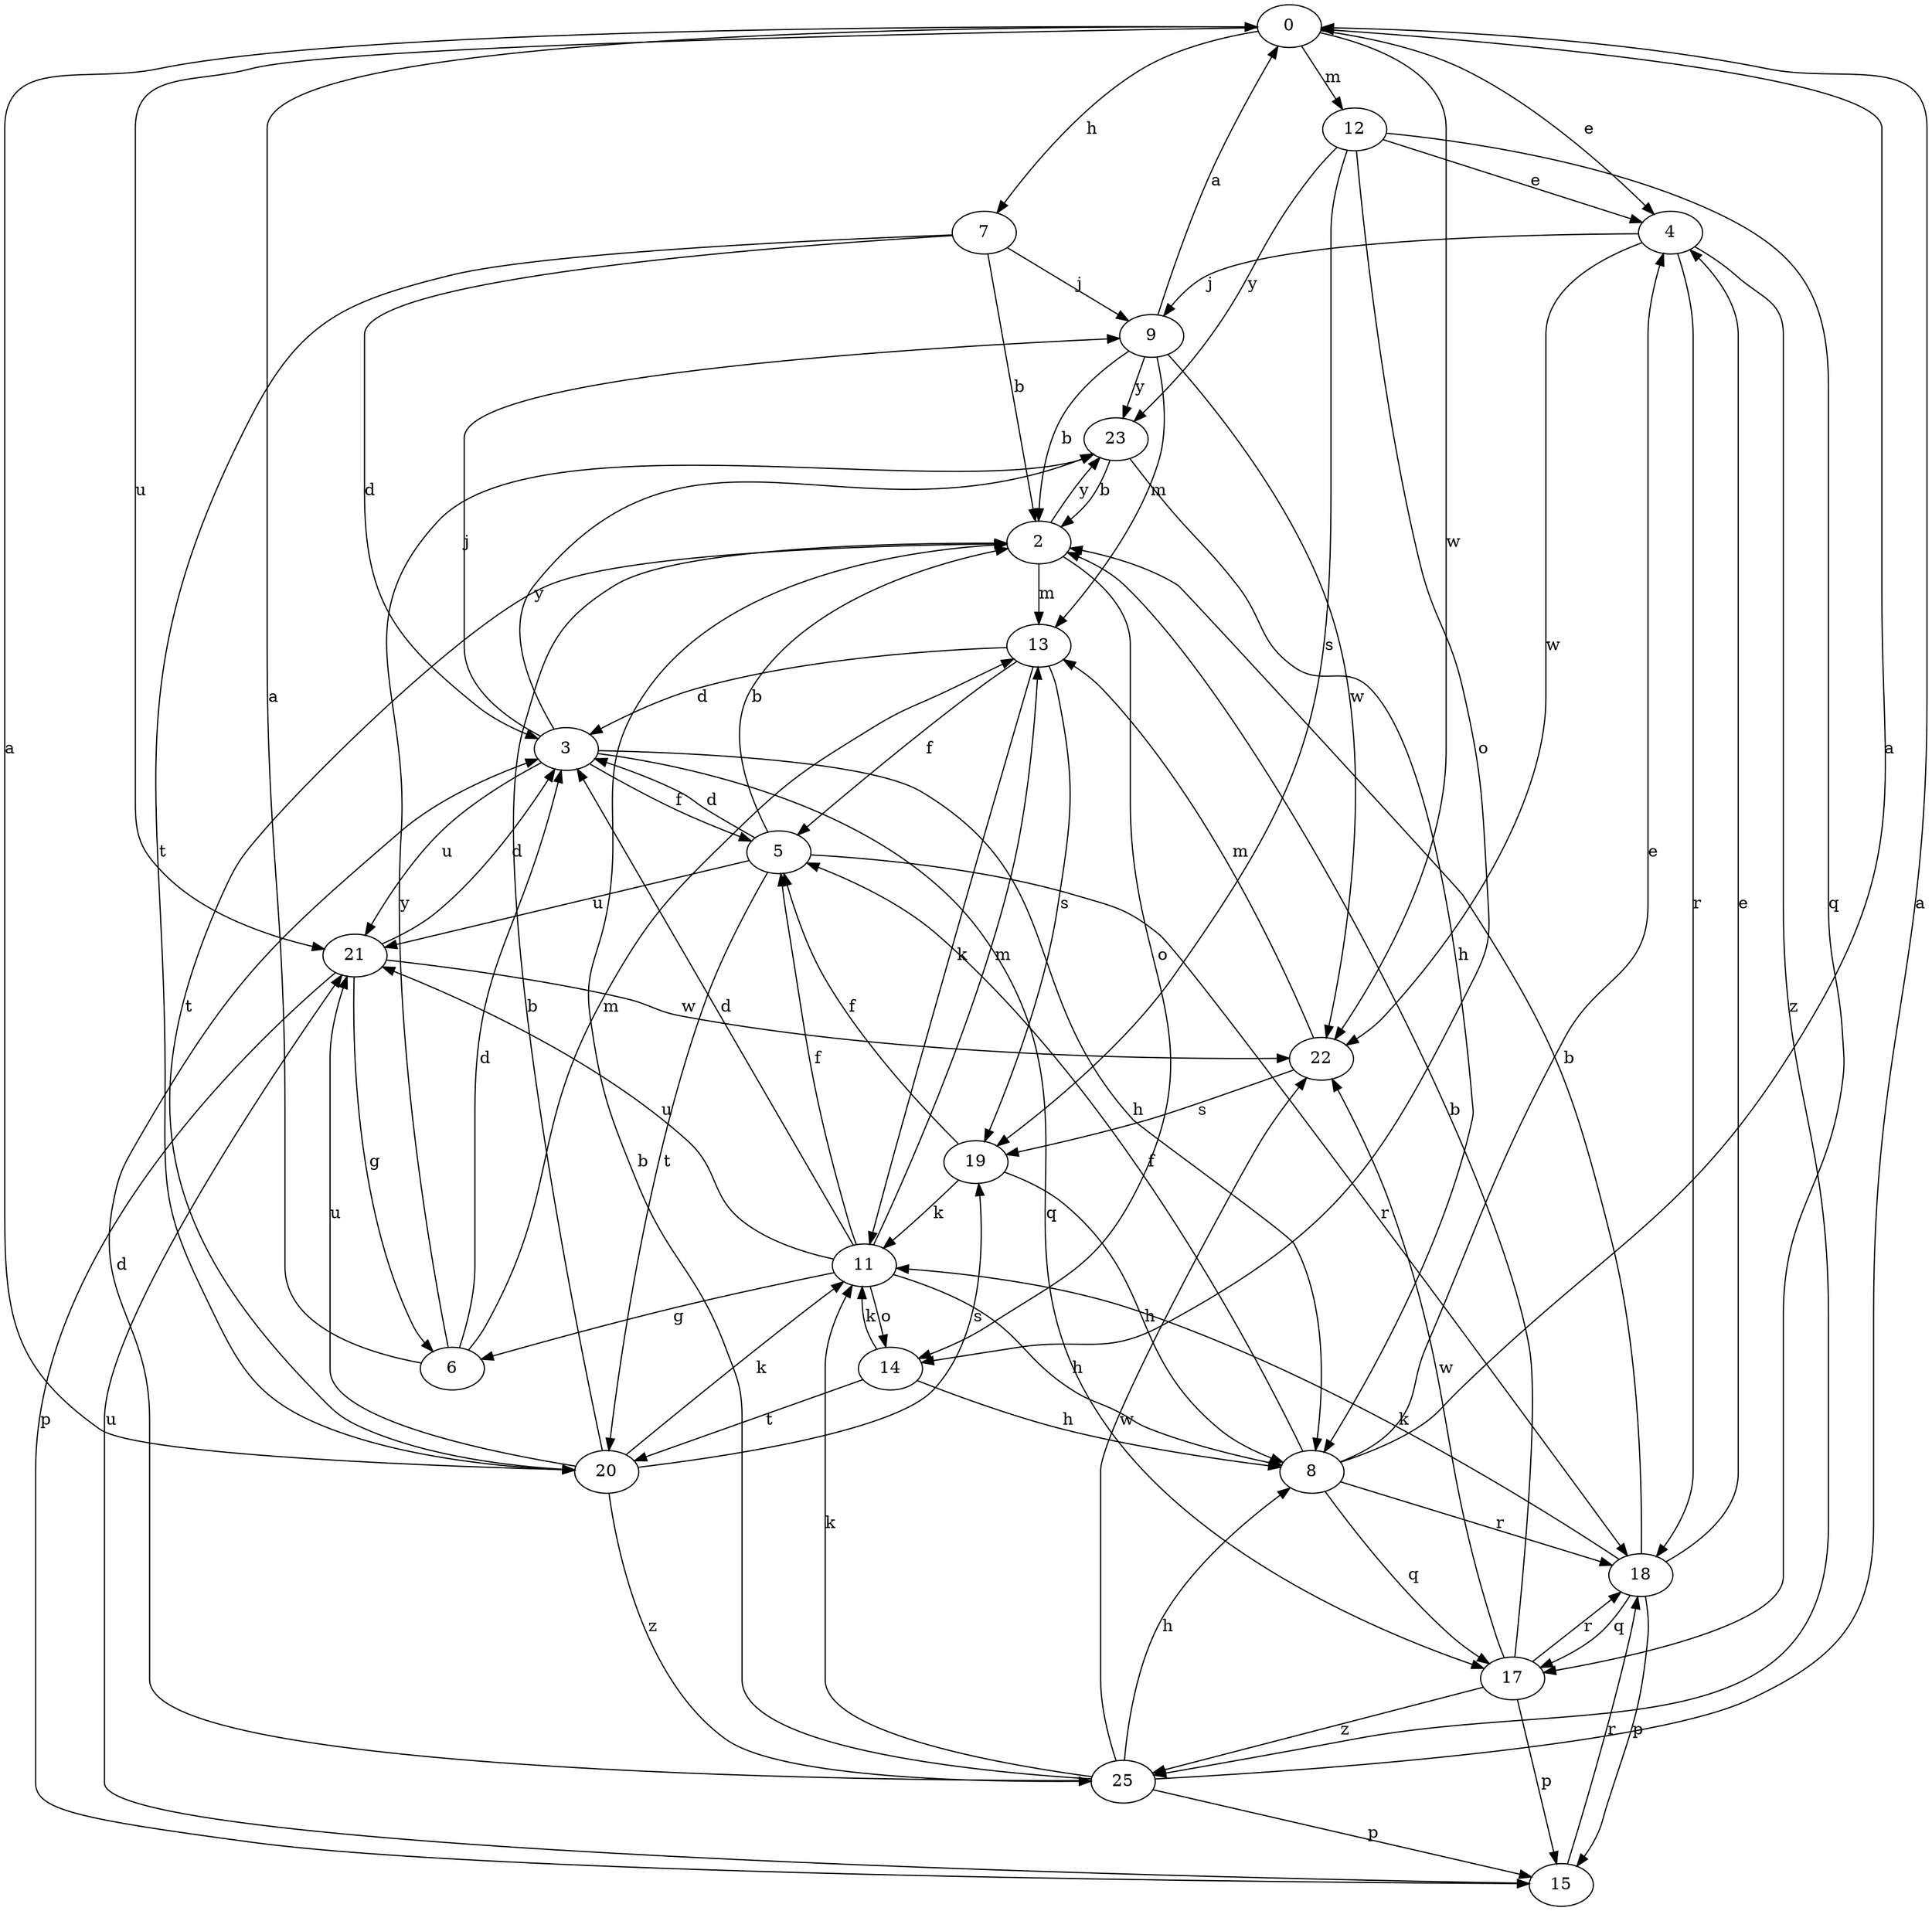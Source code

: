 strict digraph  {
0;
2;
3;
4;
5;
6;
7;
8;
9;
11;
12;
13;
14;
15;
17;
18;
19;
20;
21;
22;
23;
25;
0 -> 4  [label=e];
0 -> 7  [label=h];
0 -> 12  [label=m];
0 -> 21  [label=u];
0 -> 22  [label=w];
2 -> 13  [label=m];
2 -> 14  [label=o];
2 -> 20  [label=t];
2 -> 23  [label=y];
3 -> 5  [label=f];
3 -> 8  [label=h];
3 -> 9  [label=j];
3 -> 17  [label=q];
3 -> 21  [label=u];
3 -> 23  [label=y];
4 -> 9  [label=j];
4 -> 18  [label=r];
4 -> 22  [label=w];
4 -> 25  [label=z];
5 -> 2  [label=b];
5 -> 3  [label=d];
5 -> 18  [label=r];
5 -> 20  [label=t];
5 -> 21  [label=u];
6 -> 0  [label=a];
6 -> 3  [label=d];
6 -> 13  [label=m];
6 -> 23  [label=y];
7 -> 2  [label=b];
7 -> 3  [label=d];
7 -> 9  [label=j];
7 -> 20  [label=t];
8 -> 0  [label=a];
8 -> 4  [label=e];
8 -> 5  [label=f];
8 -> 17  [label=q];
8 -> 18  [label=r];
9 -> 0  [label=a];
9 -> 2  [label=b];
9 -> 13  [label=m];
9 -> 22  [label=w];
9 -> 23  [label=y];
11 -> 3  [label=d];
11 -> 5  [label=f];
11 -> 6  [label=g];
11 -> 8  [label=h];
11 -> 13  [label=m];
11 -> 14  [label=o];
11 -> 21  [label=u];
12 -> 4  [label=e];
12 -> 14  [label=o];
12 -> 17  [label=q];
12 -> 19  [label=s];
12 -> 23  [label=y];
13 -> 3  [label=d];
13 -> 5  [label=f];
13 -> 11  [label=k];
13 -> 19  [label=s];
14 -> 8  [label=h];
14 -> 11  [label=k];
14 -> 20  [label=t];
15 -> 18  [label=r];
15 -> 21  [label=u];
17 -> 2  [label=b];
17 -> 15  [label=p];
17 -> 18  [label=r];
17 -> 22  [label=w];
17 -> 25  [label=z];
18 -> 2  [label=b];
18 -> 4  [label=e];
18 -> 11  [label=k];
18 -> 15  [label=p];
18 -> 17  [label=q];
19 -> 5  [label=f];
19 -> 8  [label=h];
19 -> 11  [label=k];
20 -> 0  [label=a];
20 -> 2  [label=b];
20 -> 11  [label=k];
20 -> 19  [label=s];
20 -> 21  [label=u];
20 -> 25  [label=z];
21 -> 3  [label=d];
21 -> 6  [label=g];
21 -> 15  [label=p];
21 -> 22  [label=w];
22 -> 13  [label=m];
22 -> 19  [label=s];
23 -> 2  [label=b];
23 -> 8  [label=h];
25 -> 0  [label=a];
25 -> 2  [label=b];
25 -> 3  [label=d];
25 -> 8  [label=h];
25 -> 11  [label=k];
25 -> 15  [label=p];
25 -> 22  [label=w];
}
